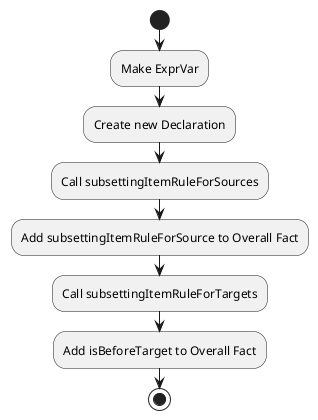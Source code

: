 @startuml
start
:Make ExprVar;
:Create new Declaration;
:Call subsettingItemRuleForSources;
:Add subsettingItemRuleForSource to Overall Fact;
:Call subsettingItemRuleForTargets;
:Add isBeforeTarget to Overall Fact;
stop
@enduml